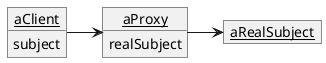 ﻿@startuml
skinparam style strictuml
skinparam backgroundColor transparent
skinparam defaultFontName Arial
skinparam noteFontName Courier New
skinparam packageStyle rect

hide empty members
object "aClient" as c {
 subject
}
object "aProxy" as p {
 realSubject
}
object "aRealSubject" as s {
}
c -> p
p -> s
@enduml